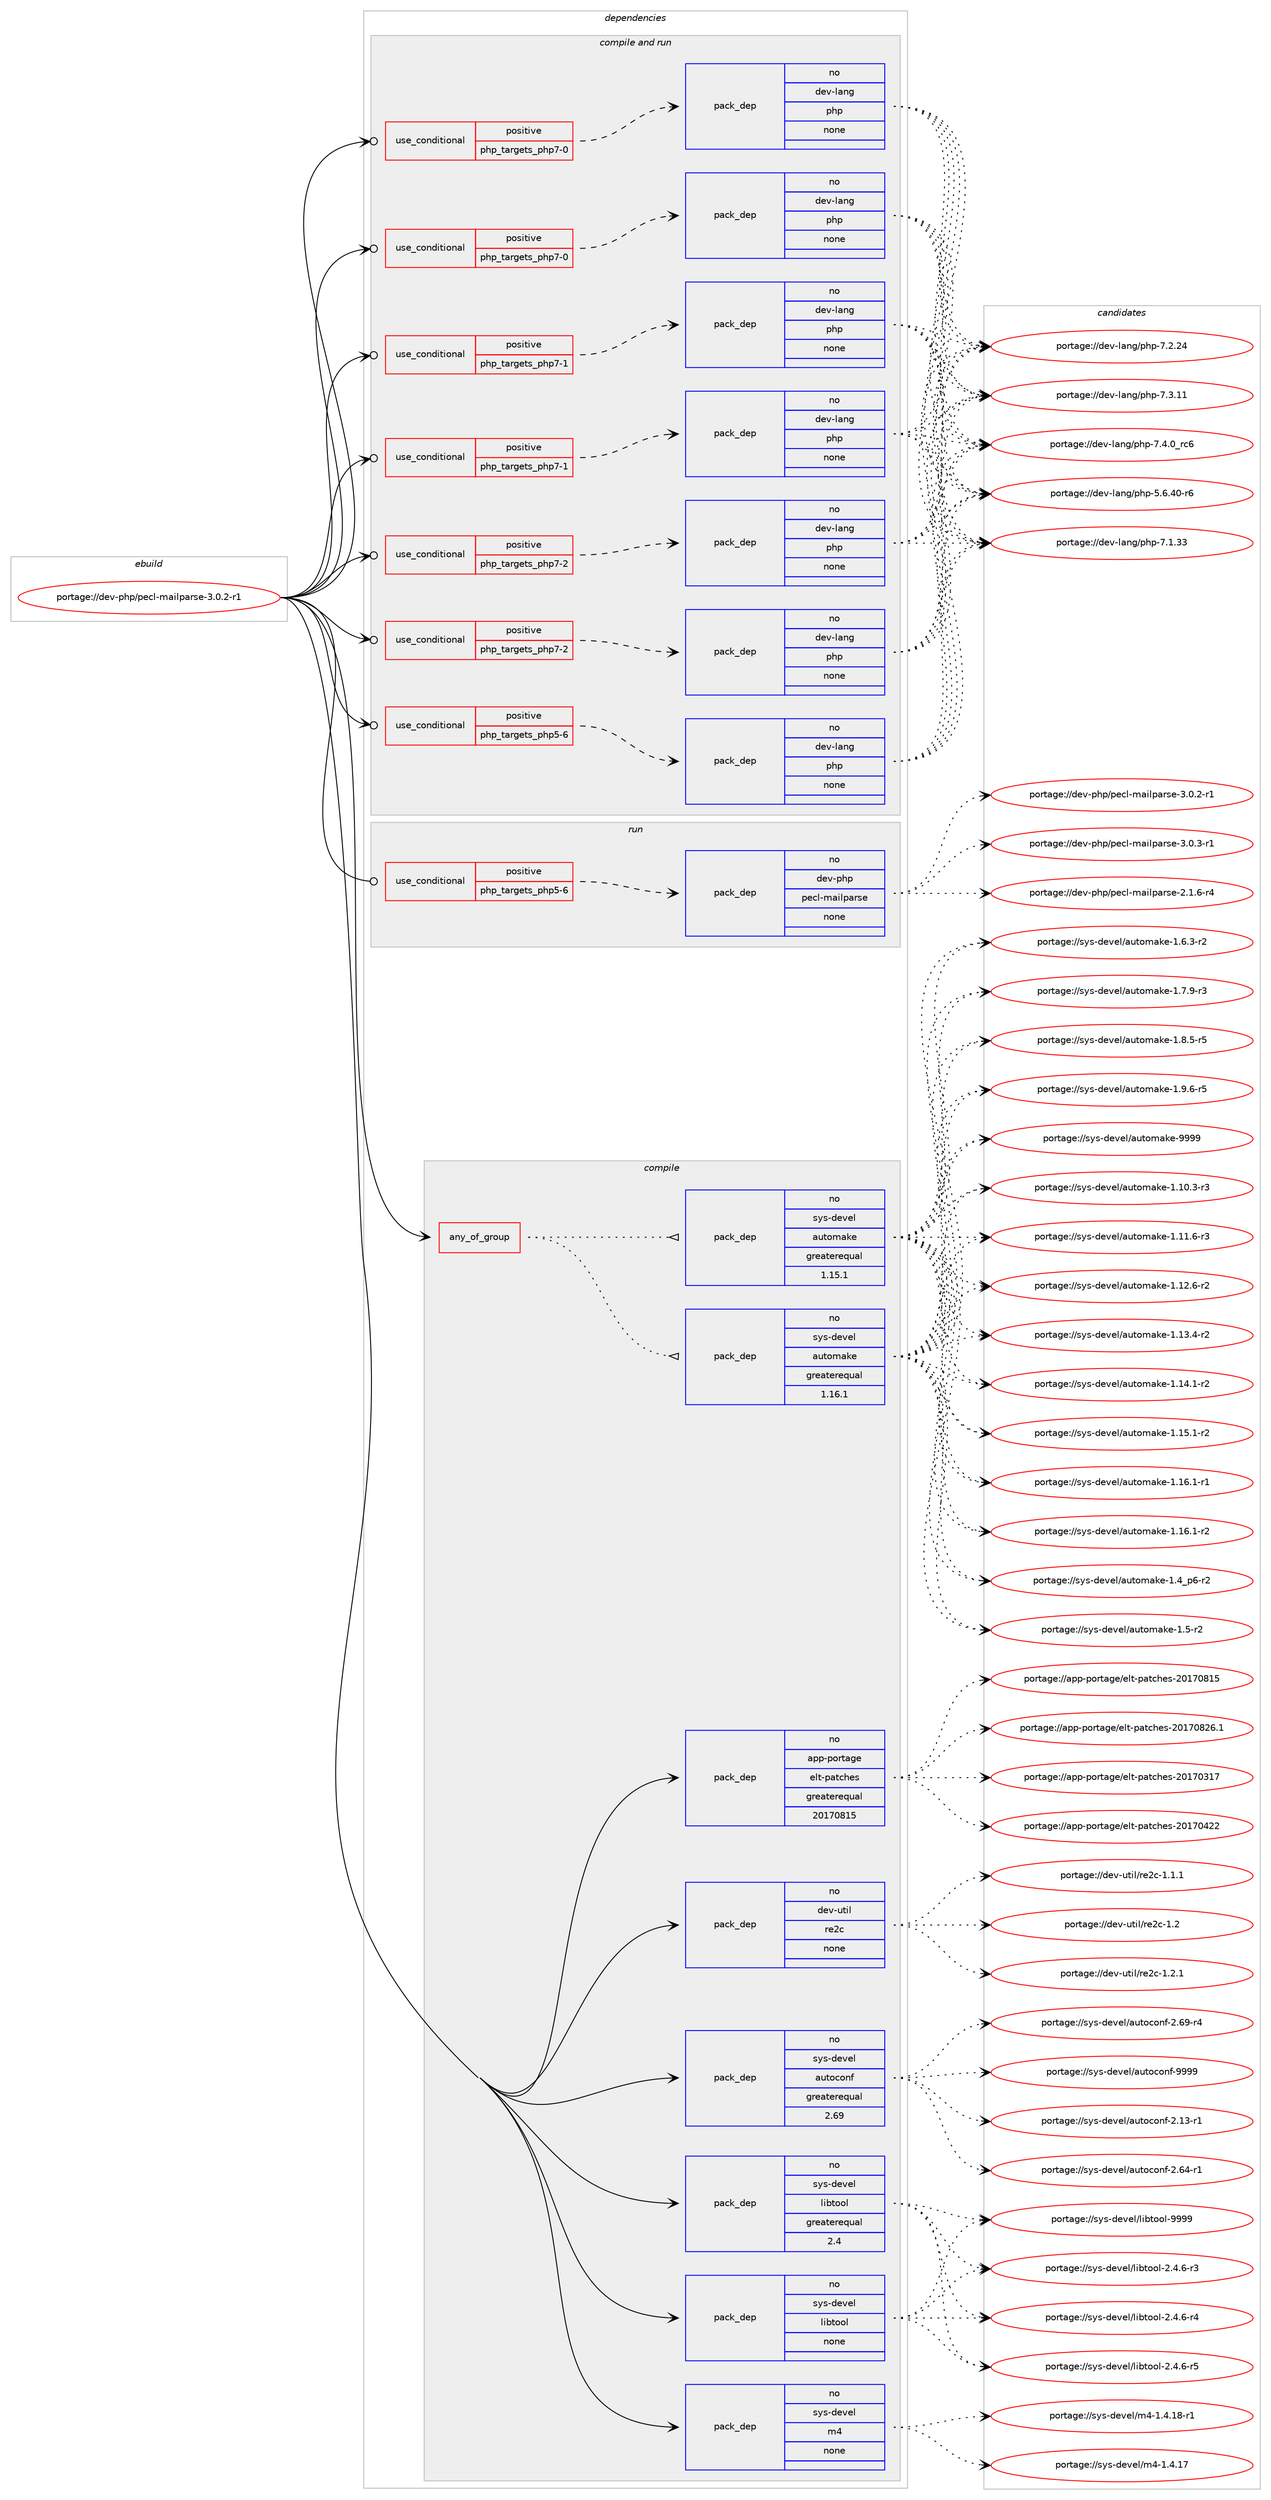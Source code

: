 digraph prolog {

# *************
# Graph options
# *************

newrank=true;
concentrate=true;
compound=true;
graph [rankdir=LR,fontname=Helvetica,fontsize=10,ranksep=1.5];#, ranksep=2.5, nodesep=0.2];
edge  [arrowhead=vee];
node  [fontname=Helvetica,fontsize=10];

# **********
# The ebuild
# **********

subgraph cluster_leftcol {
color=gray;
rank=same;
label=<<i>ebuild</i>>;
id [label="portage://dev-php/pecl-mailparse-3.0.2-r1", color=red, width=4, href="../dev-php/pecl-mailparse-3.0.2-r1.svg"];
}

# ****************
# The dependencies
# ****************

subgraph cluster_midcol {
color=gray;
label=<<i>dependencies</i>>;
subgraph cluster_compile {
fillcolor="#eeeeee";
style=filled;
label=<<i>compile</i>>;
subgraph any3170 {
dependency125267 [label=<<TABLE BORDER="0" CELLBORDER="1" CELLSPACING="0" CELLPADDING="4"><TR><TD CELLPADDING="10">any_of_group</TD></TR></TABLE>>, shape=none, color=red];subgraph pack97774 {
dependency125268 [label=<<TABLE BORDER="0" CELLBORDER="1" CELLSPACING="0" CELLPADDING="4" WIDTH="220"><TR><TD ROWSPAN="6" CELLPADDING="30">pack_dep</TD></TR><TR><TD WIDTH="110">no</TD></TR><TR><TD>sys-devel</TD></TR><TR><TD>automake</TD></TR><TR><TD>greaterequal</TD></TR><TR><TD>1.16.1</TD></TR></TABLE>>, shape=none, color=blue];
}
dependency125267:e -> dependency125268:w [weight=20,style="dotted",arrowhead="oinv"];
subgraph pack97775 {
dependency125269 [label=<<TABLE BORDER="0" CELLBORDER="1" CELLSPACING="0" CELLPADDING="4" WIDTH="220"><TR><TD ROWSPAN="6" CELLPADDING="30">pack_dep</TD></TR><TR><TD WIDTH="110">no</TD></TR><TR><TD>sys-devel</TD></TR><TR><TD>automake</TD></TR><TR><TD>greaterequal</TD></TR><TR><TD>1.15.1</TD></TR></TABLE>>, shape=none, color=blue];
}
dependency125267:e -> dependency125269:w [weight=20,style="dotted",arrowhead="oinv"];
}
id:e -> dependency125267:w [weight=20,style="solid",arrowhead="vee"];
subgraph pack97776 {
dependency125270 [label=<<TABLE BORDER="0" CELLBORDER="1" CELLSPACING="0" CELLPADDING="4" WIDTH="220"><TR><TD ROWSPAN="6" CELLPADDING="30">pack_dep</TD></TR><TR><TD WIDTH="110">no</TD></TR><TR><TD>app-portage</TD></TR><TR><TD>elt-patches</TD></TR><TR><TD>greaterequal</TD></TR><TR><TD>20170815</TD></TR></TABLE>>, shape=none, color=blue];
}
id:e -> dependency125270:w [weight=20,style="solid",arrowhead="vee"];
subgraph pack97777 {
dependency125271 [label=<<TABLE BORDER="0" CELLBORDER="1" CELLSPACING="0" CELLPADDING="4" WIDTH="220"><TR><TD ROWSPAN="6" CELLPADDING="30">pack_dep</TD></TR><TR><TD WIDTH="110">no</TD></TR><TR><TD>dev-util</TD></TR><TR><TD>re2c</TD></TR><TR><TD>none</TD></TR><TR><TD></TD></TR></TABLE>>, shape=none, color=blue];
}
id:e -> dependency125271:w [weight=20,style="solid",arrowhead="vee"];
subgraph pack97778 {
dependency125272 [label=<<TABLE BORDER="0" CELLBORDER="1" CELLSPACING="0" CELLPADDING="4" WIDTH="220"><TR><TD ROWSPAN="6" CELLPADDING="30">pack_dep</TD></TR><TR><TD WIDTH="110">no</TD></TR><TR><TD>sys-devel</TD></TR><TR><TD>autoconf</TD></TR><TR><TD>greaterequal</TD></TR><TR><TD>2.69</TD></TR></TABLE>>, shape=none, color=blue];
}
id:e -> dependency125272:w [weight=20,style="solid",arrowhead="vee"];
subgraph pack97779 {
dependency125273 [label=<<TABLE BORDER="0" CELLBORDER="1" CELLSPACING="0" CELLPADDING="4" WIDTH="220"><TR><TD ROWSPAN="6" CELLPADDING="30">pack_dep</TD></TR><TR><TD WIDTH="110">no</TD></TR><TR><TD>sys-devel</TD></TR><TR><TD>libtool</TD></TR><TR><TD>greaterequal</TD></TR><TR><TD>2.4</TD></TR></TABLE>>, shape=none, color=blue];
}
id:e -> dependency125273:w [weight=20,style="solid",arrowhead="vee"];
subgraph pack97780 {
dependency125274 [label=<<TABLE BORDER="0" CELLBORDER="1" CELLSPACING="0" CELLPADDING="4" WIDTH="220"><TR><TD ROWSPAN="6" CELLPADDING="30">pack_dep</TD></TR><TR><TD WIDTH="110">no</TD></TR><TR><TD>sys-devel</TD></TR><TR><TD>libtool</TD></TR><TR><TD>none</TD></TR><TR><TD></TD></TR></TABLE>>, shape=none, color=blue];
}
id:e -> dependency125274:w [weight=20,style="solid",arrowhead="vee"];
subgraph pack97781 {
dependency125275 [label=<<TABLE BORDER="0" CELLBORDER="1" CELLSPACING="0" CELLPADDING="4" WIDTH="220"><TR><TD ROWSPAN="6" CELLPADDING="30">pack_dep</TD></TR><TR><TD WIDTH="110">no</TD></TR><TR><TD>sys-devel</TD></TR><TR><TD>m4</TD></TR><TR><TD>none</TD></TR><TR><TD></TD></TR></TABLE>>, shape=none, color=blue];
}
id:e -> dependency125275:w [weight=20,style="solid",arrowhead="vee"];
}
subgraph cluster_compileandrun {
fillcolor="#eeeeee";
style=filled;
label=<<i>compile and run</i>>;
subgraph cond24256 {
dependency125276 [label=<<TABLE BORDER="0" CELLBORDER="1" CELLSPACING="0" CELLPADDING="4"><TR><TD ROWSPAN="3" CELLPADDING="10">use_conditional</TD></TR><TR><TD>positive</TD></TR><TR><TD>php_targets_php5-6</TD></TR></TABLE>>, shape=none, color=red];
subgraph pack97782 {
dependency125277 [label=<<TABLE BORDER="0" CELLBORDER="1" CELLSPACING="0" CELLPADDING="4" WIDTH="220"><TR><TD ROWSPAN="6" CELLPADDING="30">pack_dep</TD></TR><TR><TD WIDTH="110">no</TD></TR><TR><TD>dev-lang</TD></TR><TR><TD>php</TD></TR><TR><TD>none</TD></TR><TR><TD></TD></TR></TABLE>>, shape=none, color=blue];
}
dependency125276:e -> dependency125277:w [weight=20,style="dashed",arrowhead="vee"];
}
id:e -> dependency125276:w [weight=20,style="solid",arrowhead="odotvee"];
subgraph cond24257 {
dependency125278 [label=<<TABLE BORDER="0" CELLBORDER="1" CELLSPACING="0" CELLPADDING="4"><TR><TD ROWSPAN="3" CELLPADDING="10">use_conditional</TD></TR><TR><TD>positive</TD></TR><TR><TD>php_targets_php7-0</TD></TR></TABLE>>, shape=none, color=red];
subgraph pack97783 {
dependency125279 [label=<<TABLE BORDER="0" CELLBORDER="1" CELLSPACING="0" CELLPADDING="4" WIDTH="220"><TR><TD ROWSPAN="6" CELLPADDING="30">pack_dep</TD></TR><TR><TD WIDTH="110">no</TD></TR><TR><TD>dev-lang</TD></TR><TR><TD>php</TD></TR><TR><TD>none</TD></TR><TR><TD></TD></TR></TABLE>>, shape=none, color=blue];
}
dependency125278:e -> dependency125279:w [weight=20,style="dashed",arrowhead="vee"];
}
id:e -> dependency125278:w [weight=20,style="solid",arrowhead="odotvee"];
subgraph cond24258 {
dependency125280 [label=<<TABLE BORDER="0" CELLBORDER="1" CELLSPACING="0" CELLPADDING="4"><TR><TD ROWSPAN="3" CELLPADDING="10">use_conditional</TD></TR><TR><TD>positive</TD></TR><TR><TD>php_targets_php7-0</TD></TR></TABLE>>, shape=none, color=red];
subgraph pack97784 {
dependency125281 [label=<<TABLE BORDER="0" CELLBORDER="1" CELLSPACING="0" CELLPADDING="4" WIDTH="220"><TR><TD ROWSPAN="6" CELLPADDING="30">pack_dep</TD></TR><TR><TD WIDTH="110">no</TD></TR><TR><TD>dev-lang</TD></TR><TR><TD>php</TD></TR><TR><TD>none</TD></TR><TR><TD></TD></TR></TABLE>>, shape=none, color=blue];
}
dependency125280:e -> dependency125281:w [weight=20,style="dashed",arrowhead="vee"];
}
id:e -> dependency125280:w [weight=20,style="solid",arrowhead="odotvee"];
subgraph cond24259 {
dependency125282 [label=<<TABLE BORDER="0" CELLBORDER="1" CELLSPACING="0" CELLPADDING="4"><TR><TD ROWSPAN="3" CELLPADDING="10">use_conditional</TD></TR><TR><TD>positive</TD></TR><TR><TD>php_targets_php7-1</TD></TR></TABLE>>, shape=none, color=red];
subgraph pack97785 {
dependency125283 [label=<<TABLE BORDER="0" CELLBORDER="1" CELLSPACING="0" CELLPADDING="4" WIDTH="220"><TR><TD ROWSPAN="6" CELLPADDING="30">pack_dep</TD></TR><TR><TD WIDTH="110">no</TD></TR><TR><TD>dev-lang</TD></TR><TR><TD>php</TD></TR><TR><TD>none</TD></TR><TR><TD></TD></TR></TABLE>>, shape=none, color=blue];
}
dependency125282:e -> dependency125283:w [weight=20,style="dashed",arrowhead="vee"];
}
id:e -> dependency125282:w [weight=20,style="solid",arrowhead="odotvee"];
subgraph cond24260 {
dependency125284 [label=<<TABLE BORDER="0" CELLBORDER="1" CELLSPACING="0" CELLPADDING="4"><TR><TD ROWSPAN="3" CELLPADDING="10">use_conditional</TD></TR><TR><TD>positive</TD></TR><TR><TD>php_targets_php7-1</TD></TR></TABLE>>, shape=none, color=red];
subgraph pack97786 {
dependency125285 [label=<<TABLE BORDER="0" CELLBORDER="1" CELLSPACING="0" CELLPADDING="4" WIDTH="220"><TR><TD ROWSPAN="6" CELLPADDING="30">pack_dep</TD></TR><TR><TD WIDTH="110">no</TD></TR><TR><TD>dev-lang</TD></TR><TR><TD>php</TD></TR><TR><TD>none</TD></TR><TR><TD></TD></TR></TABLE>>, shape=none, color=blue];
}
dependency125284:e -> dependency125285:w [weight=20,style="dashed",arrowhead="vee"];
}
id:e -> dependency125284:w [weight=20,style="solid",arrowhead="odotvee"];
subgraph cond24261 {
dependency125286 [label=<<TABLE BORDER="0" CELLBORDER="1" CELLSPACING="0" CELLPADDING="4"><TR><TD ROWSPAN="3" CELLPADDING="10">use_conditional</TD></TR><TR><TD>positive</TD></TR><TR><TD>php_targets_php7-2</TD></TR></TABLE>>, shape=none, color=red];
subgraph pack97787 {
dependency125287 [label=<<TABLE BORDER="0" CELLBORDER="1" CELLSPACING="0" CELLPADDING="4" WIDTH="220"><TR><TD ROWSPAN="6" CELLPADDING="30">pack_dep</TD></TR><TR><TD WIDTH="110">no</TD></TR><TR><TD>dev-lang</TD></TR><TR><TD>php</TD></TR><TR><TD>none</TD></TR><TR><TD></TD></TR></TABLE>>, shape=none, color=blue];
}
dependency125286:e -> dependency125287:w [weight=20,style="dashed",arrowhead="vee"];
}
id:e -> dependency125286:w [weight=20,style="solid",arrowhead="odotvee"];
subgraph cond24262 {
dependency125288 [label=<<TABLE BORDER="0" CELLBORDER="1" CELLSPACING="0" CELLPADDING="4"><TR><TD ROWSPAN="3" CELLPADDING="10">use_conditional</TD></TR><TR><TD>positive</TD></TR><TR><TD>php_targets_php7-2</TD></TR></TABLE>>, shape=none, color=red];
subgraph pack97788 {
dependency125289 [label=<<TABLE BORDER="0" CELLBORDER="1" CELLSPACING="0" CELLPADDING="4" WIDTH="220"><TR><TD ROWSPAN="6" CELLPADDING="30">pack_dep</TD></TR><TR><TD WIDTH="110">no</TD></TR><TR><TD>dev-lang</TD></TR><TR><TD>php</TD></TR><TR><TD>none</TD></TR><TR><TD></TD></TR></TABLE>>, shape=none, color=blue];
}
dependency125288:e -> dependency125289:w [weight=20,style="dashed",arrowhead="vee"];
}
id:e -> dependency125288:w [weight=20,style="solid",arrowhead="odotvee"];
}
subgraph cluster_run {
fillcolor="#eeeeee";
style=filled;
label=<<i>run</i>>;
subgraph cond24263 {
dependency125290 [label=<<TABLE BORDER="0" CELLBORDER="1" CELLSPACING="0" CELLPADDING="4"><TR><TD ROWSPAN="3" CELLPADDING="10">use_conditional</TD></TR><TR><TD>positive</TD></TR><TR><TD>php_targets_php5-6</TD></TR></TABLE>>, shape=none, color=red];
subgraph pack97789 {
dependency125291 [label=<<TABLE BORDER="0" CELLBORDER="1" CELLSPACING="0" CELLPADDING="4" WIDTH="220"><TR><TD ROWSPAN="6" CELLPADDING="30">pack_dep</TD></TR><TR><TD WIDTH="110">no</TD></TR><TR><TD>dev-php</TD></TR><TR><TD>pecl-mailparse</TD></TR><TR><TD>none</TD></TR><TR><TD></TD></TR></TABLE>>, shape=none, color=blue];
}
dependency125290:e -> dependency125291:w [weight=20,style="dashed",arrowhead="vee"];
}
id:e -> dependency125290:w [weight=20,style="solid",arrowhead="odot"];
}
}

# **************
# The candidates
# **************

subgraph cluster_choices {
rank=same;
color=gray;
label=<<i>candidates</i>>;

subgraph choice97774 {
color=black;
nodesep=1;
choiceportage11512111545100101118101108479711711611110997107101454946494846514511451 [label="portage://sys-devel/automake-1.10.3-r3", color=red, width=4,href="../sys-devel/automake-1.10.3-r3.svg"];
choiceportage11512111545100101118101108479711711611110997107101454946494946544511451 [label="portage://sys-devel/automake-1.11.6-r3", color=red, width=4,href="../sys-devel/automake-1.11.6-r3.svg"];
choiceportage11512111545100101118101108479711711611110997107101454946495046544511450 [label="portage://sys-devel/automake-1.12.6-r2", color=red, width=4,href="../sys-devel/automake-1.12.6-r2.svg"];
choiceportage11512111545100101118101108479711711611110997107101454946495146524511450 [label="portage://sys-devel/automake-1.13.4-r2", color=red, width=4,href="../sys-devel/automake-1.13.4-r2.svg"];
choiceportage11512111545100101118101108479711711611110997107101454946495246494511450 [label="portage://sys-devel/automake-1.14.1-r2", color=red, width=4,href="../sys-devel/automake-1.14.1-r2.svg"];
choiceportage11512111545100101118101108479711711611110997107101454946495346494511450 [label="portage://sys-devel/automake-1.15.1-r2", color=red, width=4,href="../sys-devel/automake-1.15.1-r2.svg"];
choiceportage11512111545100101118101108479711711611110997107101454946495446494511449 [label="portage://sys-devel/automake-1.16.1-r1", color=red, width=4,href="../sys-devel/automake-1.16.1-r1.svg"];
choiceportage11512111545100101118101108479711711611110997107101454946495446494511450 [label="portage://sys-devel/automake-1.16.1-r2", color=red, width=4,href="../sys-devel/automake-1.16.1-r2.svg"];
choiceportage115121115451001011181011084797117116111109971071014549465295112544511450 [label="portage://sys-devel/automake-1.4_p6-r2", color=red, width=4,href="../sys-devel/automake-1.4_p6-r2.svg"];
choiceportage11512111545100101118101108479711711611110997107101454946534511450 [label="portage://sys-devel/automake-1.5-r2", color=red, width=4,href="../sys-devel/automake-1.5-r2.svg"];
choiceportage115121115451001011181011084797117116111109971071014549465446514511450 [label="portage://sys-devel/automake-1.6.3-r2", color=red, width=4,href="../sys-devel/automake-1.6.3-r2.svg"];
choiceportage115121115451001011181011084797117116111109971071014549465546574511451 [label="portage://sys-devel/automake-1.7.9-r3", color=red, width=4,href="../sys-devel/automake-1.7.9-r3.svg"];
choiceportage115121115451001011181011084797117116111109971071014549465646534511453 [label="portage://sys-devel/automake-1.8.5-r5", color=red, width=4,href="../sys-devel/automake-1.8.5-r5.svg"];
choiceportage115121115451001011181011084797117116111109971071014549465746544511453 [label="portage://sys-devel/automake-1.9.6-r5", color=red, width=4,href="../sys-devel/automake-1.9.6-r5.svg"];
choiceportage115121115451001011181011084797117116111109971071014557575757 [label="portage://sys-devel/automake-9999", color=red, width=4,href="../sys-devel/automake-9999.svg"];
dependency125268:e -> choiceportage11512111545100101118101108479711711611110997107101454946494846514511451:w [style=dotted,weight="100"];
dependency125268:e -> choiceportage11512111545100101118101108479711711611110997107101454946494946544511451:w [style=dotted,weight="100"];
dependency125268:e -> choiceportage11512111545100101118101108479711711611110997107101454946495046544511450:w [style=dotted,weight="100"];
dependency125268:e -> choiceportage11512111545100101118101108479711711611110997107101454946495146524511450:w [style=dotted,weight="100"];
dependency125268:e -> choiceportage11512111545100101118101108479711711611110997107101454946495246494511450:w [style=dotted,weight="100"];
dependency125268:e -> choiceportage11512111545100101118101108479711711611110997107101454946495346494511450:w [style=dotted,weight="100"];
dependency125268:e -> choiceportage11512111545100101118101108479711711611110997107101454946495446494511449:w [style=dotted,weight="100"];
dependency125268:e -> choiceportage11512111545100101118101108479711711611110997107101454946495446494511450:w [style=dotted,weight="100"];
dependency125268:e -> choiceportage115121115451001011181011084797117116111109971071014549465295112544511450:w [style=dotted,weight="100"];
dependency125268:e -> choiceportage11512111545100101118101108479711711611110997107101454946534511450:w [style=dotted,weight="100"];
dependency125268:e -> choiceportage115121115451001011181011084797117116111109971071014549465446514511450:w [style=dotted,weight="100"];
dependency125268:e -> choiceportage115121115451001011181011084797117116111109971071014549465546574511451:w [style=dotted,weight="100"];
dependency125268:e -> choiceportage115121115451001011181011084797117116111109971071014549465646534511453:w [style=dotted,weight="100"];
dependency125268:e -> choiceportage115121115451001011181011084797117116111109971071014549465746544511453:w [style=dotted,weight="100"];
dependency125268:e -> choiceportage115121115451001011181011084797117116111109971071014557575757:w [style=dotted,weight="100"];
}
subgraph choice97775 {
color=black;
nodesep=1;
choiceportage11512111545100101118101108479711711611110997107101454946494846514511451 [label="portage://sys-devel/automake-1.10.3-r3", color=red, width=4,href="../sys-devel/automake-1.10.3-r3.svg"];
choiceportage11512111545100101118101108479711711611110997107101454946494946544511451 [label="portage://sys-devel/automake-1.11.6-r3", color=red, width=4,href="../sys-devel/automake-1.11.6-r3.svg"];
choiceportage11512111545100101118101108479711711611110997107101454946495046544511450 [label="portage://sys-devel/automake-1.12.6-r2", color=red, width=4,href="../sys-devel/automake-1.12.6-r2.svg"];
choiceportage11512111545100101118101108479711711611110997107101454946495146524511450 [label="portage://sys-devel/automake-1.13.4-r2", color=red, width=4,href="../sys-devel/automake-1.13.4-r2.svg"];
choiceportage11512111545100101118101108479711711611110997107101454946495246494511450 [label="portage://sys-devel/automake-1.14.1-r2", color=red, width=4,href="../sys-devel/automake-1.14.1-r2.svg"];
choiceportage11512111545100101118101108479711711611110997107101454946495346494511450 [label="portage://sys-devel/automake-1.15.1-r2", color=red, width=4,href="../sys-devel/automake-1.15.1-r2.svg"];
choiceportage11512111545100101118101108479711711611110997107101454946495446494511449 [label="portage://sys-devel/automake-1.16.1-r1", color=red, width=4,href="../sys-devel/automake-1.16.1-r1.svg"];
choiceportage11512111545100101118101108479711711611110997107101454946495446494511450 [label="portage://sys-devel/automake-1.16.1-r2", color=red, width=4,href="../sys-devel/automake-1.16.1-r2.svg"];
choiceportage115121115451001011181011084797117116111109971071014549465295112544511450 [label="portage://sys-devel/automake-1.4_p6-r2", color=red, width=4,href="../sys-devel/automake-1.4_p6-r2.svg"];
choiceportage11512111545100101118101108479711711611110997107101454946534511450 [label="portage://sys-devel/automake-1.5-r2", color=red, width=4,href="../sys-devel/automake-1.5-r2.svg"];
choiceportage115121115451001011181011084797117116111109971071014549465446514511450 [label="portage://sys-devel/automake-1.6.3-r2", color=red, width=4,href="../sys-devel/automake-1.6.3-r2.svg"];
choiceportage115121115451001011181011084797117116111109971071014549465546574511451 [label="portage://sys-devel/automake-1.7.9-r3", color=red, width=4,href="../sys-devel/automake-1.7.9-r3.svg"];
choiceportage115121115451001011181011084797117116111109971071014549465646534511453 [label="portage://sys-devel/automake-1.8.5-r5", color=red, width=4,href="../sys-devel/automake-1.8.5-r5.svg"];
choiceportage115121115451001011181011084797117116111109971071014549465746544511453 [label="portage://sys-devel/automake-1.9.6-r5", color=red, width=4,href="../sys-devel/automake-1.9.6-r5.svg"];
choiceportage115121115451001011181011084797117116111109971071014557575757 [label="portage://sys-devel/automake-9999", color=red, width=4,href="../sys-devel/automake-9999.svg"];
dependency125269:e -> choiceportage11512111545100101118101108479711711611110997107101454946494846514511451:w [style=dotted,weight="100"];
dependency125269:e -> choiceportage11512111545100101118101108479711711611110997107101454946494946544511451:w [style=dotted,weight="100"];
dependency125269:e -> choiceportage11512111545100101118101108479711711611110997107101454946495046544511450:w [style=dotted,weight="100"];
dependency125269:e -> choiceportage11512111545100101118101108479711711611110997107101454946495146524511450:w [style=dotted,weight="100"];
dependency125269:e -> choiceportage11512111545100101118101108479711711611110997107101454946495246494511450:w [style=dotted,weight="100"];
dependency125269:e -> choiceportage11512111545100101118101108479711711611110997107101454946495346494511450:w [style=dotted,weight="100"];
dependency125269:e -> choiceportage11512111545100101118101108479711711611110997107101454946495446494511449:w [style=dotted,weight="100"];
dependency125269:e -> choiceportage11512111545100101118101108479711711611110997107101454946495446494511450:w [style=dotted,weight="100"];
dependency125269:e -> choiceportage115121115451001011181011084797117116111109971071014549465295112544511450:w [style=dotted,weight="100"];
dependency125269:e -> choiceportage11512111545100101118101108479711711611110997107101454946534511450:w [style=dotted,weight="100"];
dependency125269:e -> choiceportage115121115451001011181011084797117116111109971071014549465446514511450:w [style=dotted,weight="100"];
dependency125269:e -> choiceportage115121115451001011181011084797117116111109971071014549465546574511451:w [style=dotted,weight="100"];
dependency125269:e -> choiceportage115121115451001011181011084797117116111109971071014549465646534511453:w [style=dotted,weight="100"];
dependency125269:e -> choiceportage115121115451001011181011084797117116111109971071014549465746544511453:w [style=dotted,weight="100"];
dependency125269:e -> choiceportage115121115451001011181011084797117116111109971071014557575757:w [style=dotted,weight="100"];
}
subgraph choice97776 {
color=black;
nodesep=1;
choiceportage97112112451121111141169710310147101108116451129711699104101115455048495548514955 [label="portage://app-portage/elt-patches-20170317", color=red, width=4,href="../app-portage/elt-patches-20170317.svg"];
choiceportage97112112451121111141169710310147101108116451129711699104101115455048495548525050 [label="portage://app-portage/elt-patches-20170422", color=red, width=4,href="../app-portage/elt-patches-20170422.svg"];
choiceportage97112112451121111141169710310147101108116451129711699104101115455048495548564953 [label="portage://app-portage/elt-patches-20170815", color=red, width=4,href="../app-portage/elt-patches-20170815.svg"];
choiceportage971121124511211111411697103101471011081164511297116991041011154550484955485650544649 [label="portage://app-portage/elt-patches-20170826.1", color=red, width=4,href="../app-portage/elt-patches-20170826.1.svg"];
dependency125270:e -> choiceportage97112112451121111141169710310147101108116451129711699104101115455048495548514955:w [style=dotted,weight="100"];
dependency125270:e -> choiceportage97112112451121111141169710310147101108116451129711699104101115455048495548525050:w [style=dotted,weight="100"];
dependency125270:e -> choiceportage97112112451121111141169710310147101108116451129711699104101115455048495548564953:w [style=dotted,weight="100"];
dependency125270:e -> choiceportage971121124511211111411697103101471011081164511297116991041011154550484955485650544649:w [style=dotted,weight="100"];
}
subgraph choice97777 {
color=black;
nodesep=1;
choiceportage10010111845117116105108471141015099454946494649 [label="portage://dev-util/re2c-1.1.1", color=red, width=4,href="../dev-util/re2c-1.1.1.svg"];
choiceportage1001011184511711610510847114101509945494650 [label="portage://dev-util/re2c-1.2", color=red, width=4,href="../dev-util/re2c-1.2.svg"];
choiceportage10010111845117116105108471141015099454946504649 [label="portage://dev-util/re2c-1.2.1", color=red, width=4,href="../dev-util/re2c-1.2.1.svg"];
dependency125271:e -> choiceportage10010111845117116105108471141015099454946494649:w [style=dotted,weight="100"];
dependency125271:e -> choiceportage1001011184511711610510847114101509945494650:w [style=dotted,weight="100"];
dependency125271:e -> choiceportage10010111845117116105108471141015099454946504649:w [style=dotted,weight="100"];
}
subgraph choice97778 {
color=black;
nodesep=1;
choiceportage1151211154510010111810110847971171161119911111010245504649514511449 [label="portage://sys-devel/autoconf-2.13-r1", color=red, width=4,href="../sys-devel/autoconf-2.13-r1.svg"];
choiceportage1151211154510010111810110847971171161119911111010245504654524511449 [label="portage://sys-devel/autoconf-2.64-r1", color=red, width=4,href="../sys-devel/autoconf-2.64-r1.svg"];
choiceportage1151211154510010111810110847971171161119911111010245504654574511452 [label="portage://sys-devel/autoconf-2.69-r4", color=red, width=4,href="../sys-devel/autoconf-2.69-r4.svg"];
choiceportage115121115451001011181011084797117116111991111101024557575757 [label="portage://sys-devel/autoconf-9999", color=red, width=4,href="../sys-devel/autoconf-9999.svg"];
dependency125272:e -> choiceportage1151211154510010111810110847971171161119911111010245504649514511449:w [style=dotted,weight="100"];
dependency125272:e -> choiceportage1151211154510010111810110847971171161119911111010245504654524511449:w [style=dotted,weight="100"];
dependency125272:e -> choiceportage1151211154510010111810110847971171161119911111010245504654574511452:w [style=dotted,weight="100"];
dependency125272:e -> choiceportage115121115451001011181011084797117116111991111101024557575757:w [style=dotted,weight="100"];
}
subgraph choice97779 {
color=black;
nodesep=1;
choiceportage1151211154510010111810110847108105981161111111084550465246544511451 [label="portage://sys-devel/libtool-2.4.6-r3", color=red, width=4,href="../sys-devel/libtool-2.4.6-r3.svg"];
choiceportage1151211154510010111810110847108105981161111111084550465246544511452 [label="portage://sys-devel/libtool-2.4.6-r4", color=red, width=4,href="../sys-devel/libtool-2.4.6-r4.svg"];
choiceportage1151211154510010111810110847108105981161111111084550465246544511453 [label="portage://sys-devel/libtool-2.4.6-r5", color=red, width=4,href="../sys-devel/libtool-2.4.6-r5.svg"];
choiceportage1151211154510010111810110847108105981161111111084557575757 [label="portage://sys-devel/libtool-9999", color=red, width=4,href="../sys-devel/libtool-9999.svg"];
dependency125273:e -> choiceportage1151211154510010111810110847108105981161111111084550465246544511451:w [style=dotted,weight="100"];
dependency125273:e -> choiceportage1151211154510010111810110847108105981161111111084550465246544511452:w [style=dotted,weight="100"];
dependency125273:e -> choiceportage1151211154510010111810110847108105981161111111084550465246544511453:w [style=dotted,weight="100"];
dependency125273:e -> choiceportage1151211154510010111810110847108105981161111111084557575757:w [style=dotted,weight="100"];
}
subgraph choice97780 {
color=black;
nodesep=1;
choiceportage1151211154510010111810110847108105981161111111084550465246544511451 [label="portage://sys-devel/libtool-2.4.6-r3", color=red, width=4,href="../sys-devel/libtool-2.4.6-r3.svg"];
choiceportage1151211154510010111810110847108105981161111111084550465246544511452 [label="portage://sys-devel/libtool-2.4.6-r4", color=red, width=4,href="../sys-devel/libtool-2.4.6-r4.svg"];
choiceportage1151211154510010111810110847108105981161111111084550465246544511453 [label="portage://sys-devel/libtool-2.4.6-r5", color=red, width=4,href="../sys-devel/libtool-2.4.6-r5.svg"];
choiceportage1151211154510010111810110847108105981161111111084557575757 [label="portage://sys-devel/libtool-9999", color=red, width=4,href="../sys-devel/libtool-9999.svg"];
dependency125274:e -> choiceportage1151211154510010111810110847108105981161111111084550465246544511451:w [style=dotted,weight="100"];
dependency125274:e -> choiceportage1151211154510010111810110847108105981161111111084550465246544511452:w [style=dotted,weight="100"];
dependency125274:e -> choiceportage1151211154510010111810110847108105981161111111084550465246544511453:w [style=dotted,weight="100"];
dependency125274:e -> choiceportage1151211154510010111810110847108105981161111111084557575757:w [style=dotted,weight="100"];
}
subgraph choice97781 {
color=black;
nodesep=1;
choiceportage11512111545100101118101108471095245494652464955 [label="portage://sys-devel/m4-1.4.17", color=red, width=4,href="../sys-devel/m4-1.4.17.svg"];
choiceportage115121115451001011181011084710952454946524649564511449 [label="portage://sys-devel/m4-1.4.18-r1", color=red, width=4,href="../sys-devel/m4-1.4.18-r1.svg"];
dependency125275:e -> choiceportage11512111545100101118101108471095245494652464955:w [style=dotted,weight="100"];
dependency125275:e -> choiceportage115121115451001011181011084710952454946524649564511449:w [style=dotted,weight="100"];
}
subgraph choice97782 {
color=black;
nodesep=1;
choiceportage100101118451089711010347112104112455346544652484511454 [label="portage://dev-lang/php-5.6.40-r6", color=red, width=4,href="../dev-lang/php-5.6.40-r6.svg"];
choiceportage10010111845108971101034711210411245554649465151 [label="portage://dev-lang/php-7.1.33", color=red, width=4,href="../dev-lang/php-7.1.33.svg"];
choiceportage10010111845108971101034711210411245554650465052 [label="portage://dev-lang/php-7.2.24", color=red, width=4,href="../dev-lang/php-7.2.24.svg"];
choiceportage10010111845108971101034711210411245554651464949 [label="portage://dev-lang/php-7.3.11", color=red, width=4,href="../dev-lang/php-7.3.11.svg"];
choiceportage100101118451089711010347112104112455546524648951149954 [label="portage://dev-lang/php-7.4.0_rc6", color=red, width=4,href="../dev-lang/php-7.4.0_rc6.svg"];
dependency125277:e -> choiceportage100101118451089711010347112104112455346544652484511454:w [style=dotted,weight="100"];
dependency125277:e -> choiceportage10010111845108971101034711210411245554649465151:w [style=dotted,weight="100"];
dependency125277:e -> choiceportage10010111845108971101034711210411245554650465052:w [style=dotted,weight="100"];
dependency125277:e -> choiceportage10010111845108971101034711210411245554651464949:w [style=dotted,weight="100"];
dependency125277:e -> choiceportage100101118451089711010347112104112455546524648951149954:w [style=dotted,weight="100"];
}
subgraph choice97783 {
color=black;
nodesep=1;
choiceportage100101118451089711010347112104112455346544652484511454 [label="portage://dev-lang/php-5.6.40-r6", color=red, width=4,href="../dev-lang/php-5.6.40-r6.svg"];
choiceportage10010111845108971101034711210411245554649465151 [label="portage://dev-lang/php-7.1.33", color=red, width=4,href="../dev-lang/php-7.1.33.svg"];
choiceportage10010111845108971101034711210411245554650465052 [label="portage://dev-lang/php-7.2.24", color=red, width=4,href="../dev-lang/php-7.2.24.svg"];
choiceportage10010111845108971101034711210411245554651464949 [label="portage://dev-lang/php-7.3.11", color=red, width=4,href="../dev-lang/php-7.3.11.svg"];
choiceportage100101118451089711010347112104112455546524648951149954 [label="portage://dev-lang/php-7.4.0_rc6", color=red, width=4,href="../dev-lang/php-7.4.0_rc6.svg"];
dependency125279:e -> choiceportage100101118451089711010347112104112455346544652484511454:w [style=dotted,weight="100"];
dependency125279:e -> choiceportage10010111845108971101034711210411245554649465151:w [style=dotted,weight="100"];
dependency125279:e -> choiceportage10010111845108971101034711210411245554650465052:w [style=dotted,weight="100"];
dependency125279:e -> choiceportage10010111845108971101034711210411245554651464949:w [style=dotted,weight="100"];
dependency125279:e -> choiceportage100101118451089711010347112104112455546524648951149954:w [style=dotted,weight="100"];
}
subgraph choice97784 {
color=black;
nodesep=1;
choiceportage100101118451089711010347112104112455346544652484511454 [label="portage://dev-lang/php-5.6.40-r6", color=red, width=4,href="../dev-lang/php-5.6.40-r6.svg"];
choiceportage10010111845108971101034711210411245554649465151 [label="portage://dev-lang/php-7.1.33", color=red, width=4,href="../dev-lang/php-7.1.33.svg"];
choiceportage10010111845108971101034711210411245554650465052 [label="portage://dev-lang/php-7.2.24", color=red, width=4,href="../dev-lang/php-7.2.24.svg"];
choiceportage10010111845108971101034711210411245554651464949 [label="portage://dev-lang/php-7.3.11", color=red, width=4,href="../dev-lang/php-7.3.11.svg"];
choiceportage100101118451089711010347112104112455546524648951149954 [label="portage://dev-lang/php-7.4.0_rc6", color=red, width=4,href="../dev-lang/php-7.4.0_rc6.svg"];
dependency125281:e -> choiceportage100101118451089711010347112104112455346544652484511454:w [style=dotted,weight="100"];
dependency125281:e -> choiceportage10010111845108971101034711210411245554649465151:w [style=dotted,weight="100"];
dependency125281:e -> choiceportage10010111845108971101034711210411245554650465052:w [style=dotted,weight="100"];
dependency125281:e -> choiceportage10010111845108971101034711210411245554651464949:w [style=dotted,weight="100"];
dependency125281:e -> choiceportage100101118451089711010347112104112455546524648951149954:w [style=dotted,weight="100"];
}
subgraph choice97785 {
color=black;
nodesep=1;
choiceportage100101118451089711010347112104112455346544652484511454 [label="portage://dev-lang/php-5.6.40-r6", color=red, width=4,href="../dev-lang/php-5.6.40-r6.svg"];
choiceportage10010111845108971101034711210411245554649465151 [label="portage://dev-lang/php-7.1.33", color=red, width=4,href="../dev-lang/php-7.1.33.svg"];
choiceportage10010111845108971101034711210411245554650465052 [label="portage://dev-lang/php-7.2.24", color=red, width=4,href="../dev-lang/php-7.2.24.svg"];
choiceportage10010111845108971101034711210411245554651464949 [label="portage://dev-lang/php-7.3.11", color=red, width=4,href="../dev-lang/php-7.3.11.svg"];
choiceportage100101118451089711010347112104112455546524648951149954 [label="portage://dev-lang/php-7.4.0_rc6", color=red, width=4,href="../dev-lang/php-7.4.0_rc6.svg"];
dependency125283:e -> choiceportage100101118451089711010347112104112455346544652484511454:w [style=dotted,weight="100"];
dependency125283:e -> choiceportage10010111845108971101034711210411245554649465151:w [style=dotted,weight="100"];
dependency125283:e -> choiceportage10010111845108971101034711210411245554650465052:w [style=dotted,weight="100"];
dependency125283:e -> choiceportage10010111845108971101034711210411245554651464949:w [style=dotted,weight="100"];
dependency125283:e -> choiceportage100101118451089711010347112104112455546524648951149954:w [style=dotted,weight="100"];
}
subgraph choice97786 {
color=black;
nodesep=1;
choiceportage100101118451089711010347112104112455346544652484511454 [label="portage://dev-lang/php-5.6.40-r6", color=red, width=4,href="../dev-lang/php-5.6.40-r6.svg"];
choiceportage10010111845108971101034711210411245554649465151 [label="portage://dev-lang/php-7.1.33", color=red, width=4,href="../dev-lang/php-7.1.33.svg"];
choiceportage10010111845108971101034711210411245554650465052 [label="portage://dev-lang/php-7.2.24", color=red, width=4,href="../dev-lang/php-7.2.24.svg"];
choiceportage10010111845108971101034711210411245554651464949 [label="portage://dev-lang/php-7.3.11", color=red, width=4,href="../dev-lang/php-7.3.11.svg"];
choiceportage100101118451089711010347112104112455546524648951149954 [label="portage://dev-lang/php-7.4.0_rc6", color=red, width=4,href="../dev-lang/php-7.4.0_rc6.svg"];
dependency125285:e -> choiceportage100101118451089711010347112104112455346544652484511454:w [style=dotted,weight="100"];
dependency125285:e -> choiceportage10010111845108971101034711210411245554649465151:w [style=dotted,weight="100"];
dependency125285:e -> choiceportage10010111845108971101034711210411245554650465052:w [style=dotted,weight="100"];
dependency125285:e -> choiceportage10010111845108971101034711210411245554651464949:w [style=dotted,weight="100"];
dependency125285:e -> choiceportage100101118451089711010347112104112455546524648951149954:w [style=dotted,weight="100"];
}
subgraph choice97787 {
color=black;
nodesep=1;
choiceportage100101118451089711010347112104112455346544652484511454 [label="portage://dev-lang/php-5.6.40-r6", color=red, width=4,href="../dev-lang/php-5.6.40-r6.svg"];
choiceportage10010111845108971101034711210411245554649465151 [label="portage://dev-lang/php-7.1.33", color=red, width=4,href="../dev-lang/php-7.1.33.svg"];
choiceportage10010111845108971101034711210411245554650465052 [label="portage://dev-lang/php-7.2.24", color=red, width=4,href="../dev-lang/php-7.2.24.svg"];
choiceportage10010111845108971101034711210411245554651464949 [label="portage://dev-lang/php-7.3.11", color=red, width=4,href="../dev-lang/php-7.3.11.svg"];
choiceportage100101118451089711010347112104112455546524648951149954 [label="portage://dev-lang/php-7.4.0_rc6", color=red, width=4,href="../dev-lang/php-7.4.0_rc6.svg"];
dependency125287:e -> choiceportage100101118451089711010347112104112455346544652484511454:w [style=dotted,weight="100"];
dependency125287:e -> choiceportage10010111845108971101034711210411245554649465151:w [style=dotted,weight="100"];
dependency125287:e -> choiceportage10010111845108971101034711210411245554650465052:w [style=dotted,weight="100"];
dependency125287:e -> choiceportage10010111845108971101034711210411245554651464949:w [style=dotted,weight="100"];
dependency125287:e -> choiceportage100101118451089711010347112104112455546524648951149954:w [style=dotted,weight="100"];
}
subgraph choice97788 {
color=black;
nodesep=1;
choiceportage100101118451089711010347112104112455346544652484511454 [label="portage://dev-lang/php-5.6.40-r6", color=red, width=4,href="../dev-lang/php-5.6.40-r6.svg"];
choiceportage10010111845108971101034711210411245554649465151 [label="portage://dev-lang/php-7.1.33", color=red, width=4,href="../dev-lang/php-7.1.33.svg"];
choiceportage10010111845108971101034711210411245554650465052 [label="portage://dev-lang/php-7.2.24", color=red, width=4,href="../dev-lang/php-7.2.24.svg"];
choiceportage10010111845108971101034711210411245554651464949 [label="portage://dev-lang/php-7.3.11", color=red, width=4,href="../dev-lang/php-7.3.11.svg"];
choiceportage100101118451089711010347112104112455546524648951149954 [label="portage://dev-lang/php-7.4.0_rc6", color=red, width=4,href="../dev-lang/php-7.4.0_rc6.svg"];
dependency125289:e -> choiceportage100101118451089711010347112104112455346544652484511454:w [style=dotted,weight="100"];
dependency125289:e -> choiceportage10010111845108971101034711210411245554649465151:w [style=dotted,weight="100"];
dependency125289:e -> choiceportage10010111845108971101034711210411245554650465052:w [style=dotted,weight="100"];
dependency125289:e -> choiceportage10010111845108971101034711210411245554651464949:w [style=dotted,weight="100"];
dependency125289:e -> choiceportage100101118451089711010347112104112455546524648951149954:w [style=dotted,weight="100"];
}
subgraph choice97789 {
color=black;
nodesep=1;
choiceportage1001011184511210411247112101991084510997105108112971141151014550464946544511452 [label="portage://dev-php/pecl-mailparse-2.1.6-r4", color=red, width=4,href="../dev-php/pecl-mailparse-2.1.6-r4.svg"];
choiceportage1001011184511210411247112101991084510997105108112971141151014551464846504511449 [label="portage://dev-php/pecl-mailparse-3.0.2-r1", color=red, width=4,href="../dev-php/pecl-mailparse-3.0.2-r1.svg"];
choiceportage1001011184511210411247112101991084510997105108112971141151014551464846514511449 [label="portage://dev-php/pecl-mailparse-3.0.3-r1", color=red, width=4,href="../dev-php/pecl-mailparse-3.0.3-r1.svg"];
dependency125291:e -> choiceportage1001011184511210411247112101991084510997105108112971141151014550464946544511452:w [style=dotted,weight="100"];
dependency125291:e -> choiceportage1001011184511210411247112101991084510997105108112971141151014551464846504511449:w [style=dotted,weight="100"];
dependency125291:e -> choiceportage1001011184511210411247112101991084510997105108112971141151014551464846514511449:w [style=dotted,weight="100"];
}
}

}
